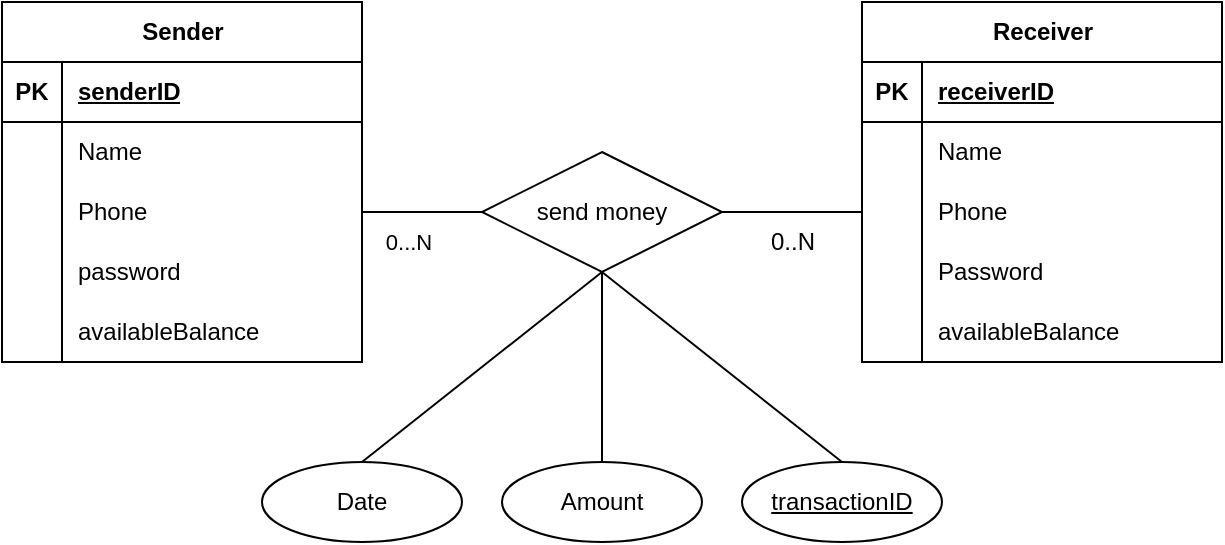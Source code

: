 <mxfile version="24.2.1" type="device">
  <diagram name="Page-1" id="G0FJK2sXdaPLzJNORhh8">
    <mxGraphModel dx="794" dy="412" grid="1" gridSize="10" guides="1" tooltips="1" connect="1" arrows="1" fold="1" page="1" pageScale="1" pageWidth="850" pageHeight="1100" math="0" shadow="0">
      <root>
        <mxCell id="0" />
        <mxCell id="1" parent="0" />
        <mxCell id="1f7jlNRhW0pJp8NZgKrl-14" value="Receiver" style="shape=table;startSize=30;container=1;collapsible=1;childLayout=tableLayout;fixedRows=1;rowLines=0;fontStyle=1;align=center;resizeLast=1;html=1;" parent="1" vertex="1">
          <mxGeometry x="570" y="130" width="180" height="180" as="geometry" />
        </mxCell>
        <mxCell id="1f7jlNRhW0pJp8NZgKrl-15" value="" style="shape=tableRow;horizontal=0;startSize=0;swimlaneHead=0;swimlaneBody=0;fillColor=none;collapsible=0;dropTarget=0;points=[[0,0.5],[1,0.5]];portConstraint=eastwest;top=0;left=0;right=0;bottom=1;" parent="1f7jlNRhW0pJp8NZgKrl-14" vertex="1">
          <mxGeometry y="30" width="180" height="30" as="geometry" />
        </mxCell>
        <mxCell id="1f7jlNRhW0pJp8NZgKrl-16" value="PK" style="shape=partialRectangle;connectable=0;fillColor=none;top=0;left=0;bottom=0;right=0;fontStyle=1;overflow=hidden;whiteSpace=wrap;html=1;" parent="1f7jlNRhW0pJp8NZgKrl-15" vertex="1">
          <mxGeometry width="30" height="30" as="geometry">
            <mxRectangle width="30" height="30" as="alternateBounds" />
          </mxGeometry>
        </mxCell>
        <mxCell id="1f7jlNRhW0pJp8NZgKrl-17" value="receiverID" style="shape=partialRectangle;connectable=0;fillColor=none;top=0;left=0;bottom=0;right=0;align=left;spacingLeft=6;fontStyle=5;overflow=hidden;whiteSpace=wrap;html=1;" parent="1f7jlNRhW0pJp8NZgKrl-15" vertex="1">
          <mxGeometry x="30" width="150" height="30" as="geometry">
            <mxRectangle width="150" height="30" as="alternateBounds" />
          </mxGeometry>
        </mxCell>
        <mxCell id="1f7jlNRhW0pJp8NZgKrl-18" value="" style="shape=tableRow;horizontal=0;startSize=0;swimlaneHead=0;swimlaneBody=0;fillColor=none;collapsible=0;dropTarget=0;points=[[0,0.5],[1,0.5]];portConstraint=eastwest;top=0;left=0;right=0;bottom=0;" parent="1f7jlNRhW0pJp8NZgKrl-14" vertex="1">
          <mxGeometry y="60" width="180" height="30" as="geometry" />
        </mxCell>
        <mxCell id="1f7jlNRhW0pJp8NZgKrl-19" value="" style="shape=partialRectangle;connectable=0;fillColor=none;top=0;left=0;bottom=0;right=0;editable=1;overflow=hidden;whiteSpace=wrap;html=1;" parent="1f7jlNRhW0pJp8NZgKrl-18" vertex="1">
          <mxGeometry width="30" height="30" as="geometry">
            <mxRectangle width="30" height="30" as="alternateBounds" />
          </mxGeometry>
        </mxCell>
        <mxCell id="1f7jlNRhW0pJp8NZgKrl-20" value="Name" style="shape=partialRectangle;connectable=0;fillColor=none;top=0;left=0;bottom=0;right=0;align=left;spacingLeft=6;overflow=hidden;whiteSpace=wrap;html=1;" parent="1f7jlNRhW0pJp8NZgKrl-18" vertex="1">
          <mxGeometry x="30" width="150" height="30" as="geometry">
            <mxRectangle width="150" height="30" as="alternateBounds" />
          </mxGeometry>
        </mxCell>
        <mxCell id="1f7jlNRhW0pJp8NZgKrl-21" value="" style="shape=tableRow;horizontal=0;startSize=0;swimlaneHead=0;swimlaneBody=0;fillColor=none;collapsible=0;dropTarget=0;points=[[0,0.5],[1,0.5]];portConstraint=eastwest;top=0;left=0;right=0;bottom=0;" parent="1f7jlNRhW0pJp8NZgKrl-14" vertex="1">
          <mxGeometry y="90" width="180" height="30" as="geometry" />
        </mxCell>
        <mxCell id="1f7jlNRhW0pJp8NZgKrl-22" value="" style="shape=partialRectangle;connectable=0;fillColor=none;top=0;left=0;bottom=0;right=0;editable=1;overflow=hidden;whiteSpace=wrap;html=1;" parent="1f7jlNRhW0pJp8NZgKrl-21" vertex="1">
          <mxGeometry width="30" height="30" as="geometry">
            <mxRectangle width="30" height="30" as="alternateBounds" />
          </mxGeometry>
        </mxCell>
        <mxCell id="1f7jlNRhW0pJp8NZgKrl-23" value="Phone" style="shape=partialRectangle;connectable=0;fillColor=none;top=0;left=0;bottom=0;right=0;align=left;spacingLeft=6;overflow=hidden;whiteSpace=wrap;html=1;" parent="1f7jlNRhW0pJp8NZgKrl-21" vertex="1">
          <mxGeometry x="30" width="150" height="30" as="geometry">
            <mxRectangle width="150" height="30" as="alternateBounds" />
          </mxGeometry>
        </mxCell>
        <mxCell id="1f7jlNRhW0pJp8NZgKrl-24" value="" style="shape=tableRow;horizontal=0;startSize=0;swimlaneHead=0;swimlaneBody=0;fillColor=none;collapsible=0;dropTarget=0;points=[[0,0.5],[1,0.5]];portConstraint=eastwest;top=0;left=0;right=0;bottom=0;" parent="1f7jlNRhW0pJp8NZgKrl-14" vertex="1">
          <mxGeometry y="120" width="180" height="30" as="geometry" />
        </mxCell>
        <mxCell id="1f7jlNRhW0pJp8NZgKrl-25" value="" style="shape=partialRectangle;connectable=0;fillColor=none;top=0;left=0;bottom=0;right=0;editable=1;overflow=hidden;whiteSpace=wrap;html=1;" parent="1f7jlNRhW0pJp8NZgKrl-24" vertex="1">
          <mxGeometry width="30" height="30" as="geometry">
            <mxRectangle width="30" height="30" as="alternateBounds" />
          </mxGeometry>
        </mxCell>
        <mxCell id="1f7jlNRhW0pJp8NZgKrl-26" value="Password" style="shape=partialRectangle;connectable=0;fillColor=none;top=0;left=0;bottom=0;right=0;align=left;spacingLeft=6;overflow=hidden;whiteSpace=wrap;html=1;" parent="1f7jlNRhW0pJp8NZgKrl-24" vertex="1">
          <mxGeometry x="30" width="150" height="30" as="geometry">
            <mxRectangle width="150" height="30" as="alternateBounds" />
          </mxGeometry>
        </mxCell>
        <mxCell id="1f7jlNRhW0pJp8NZgKrl-112" value="" style="shape=tableRow;horizontal=0;startSize=0;swimlaneHead=0;swimlaneBody=0;fillColor=none;collapsible=0;dropTarget=0;points=[[0,0.5],[1,0.5]];portConstraint=eastwest;top=0;left=0;right=0;bottom=0;" parent="1f7jlNRhW0pJp8NZgKrl-14" vertex="1">
          <mxGeometry y="150" width="180" height="30" as="geometry" />
        </mxCell>
        <mxCell id="1f7jlNRhW0pJp8NZgKrl-113" value="" style="shape=partialRectangle;connectable=0;fillColor=none;top=0;left=0;bottom=0;right=0;editable=1;overflow=hidden;whiteSpace=wrap;html=1;" parent="1f7jlNRhW0pJp8NZgKrl-112" vertex="1">
          <mxGeometry width="30" height="30" as="geometry">
            <mxRectangle width="30" height="30" as="alternateBounds" />
          </mxGeometry>
        </mxCell>
        <mxCell id="1f7jlNRhW0pJp8NZgKrl-114" value="availableBalance&amp;nbsp;" style="shape=partialRectangle;connectable=0;fillColor=none;top=0;left=0;bottom=0;right=0;align=left;spacingLeft=6;overflow=hidden;whiteSpace=wrap;html=1;" parent="1f7jlNRhW0pJp8NZgKrl-112" vertex="1">
          <mxGeometry x="30" width="150" height="30" as="geometry">
            <mxRectangle width="150" height="30" as="alternateBounds" />
          </mxGeometry>
        </mxCell>
        <mxCell id="1f7jlNRhW0pJp8NZgKrl-27" value="Sender" style="shape=table;startSize=30;container=1;collapsible=1;childLayout=tableLayout;fixedRows=1;rowLines=0;fontStyle=1;align=center;resizeLast=1;html=1;" parent="1" vertex="1">
          <mxGeometry x="140" y="130" width="180" height="180" as="geometry" />
        </mxCell>
        <mxCell id="1f7jlNRhW0pJp8NZgKrl-28" value="" style="shape=tableRow;horizontal=0;startSize=0;swimlaneHead=0;swimlaneBody=0;fillColor=none;collapsible=0;dropTarget=0;points=[[0,0.5],[1,0.5]];portConstraint=eastwest;top=0;left=0;right=0;bottom=1;" parent="1f7jlNRhW0pJp8NZgKrl-27" vertex="1">
          <mxGeometry y="30" width="180" height="30" as="geometry" />
        </mxCell>
        <mxCell id="1f7jlNRhW0pJp8NZgKrl-29" value="PK" style="shape=partialRectangle;connectable=0;fillColor=none;top=0;left=0;bottom=0;right=0;fontStyle=1;overflow=hidden;whiteSpace=wrap;html=1;" parent="1f7jlNRhW0pJp8NZgKrl-28" vertex="1">
          <mxGeometry width="30" height="30" as="geometry">
            <mxRectangle width="30" height="30" as="alternateBounds" />
          </mxGeometry>
        </mxCell>
        <mxCell id="1f7jlNRhW0pJp8NZgKrl-30" value="senderID" style="shape=partialRectangle;connectable=0;fillColor=none;top=0;left=0;bottom=0;right=0;align=left;spacingLeft=6;fontStyle=5;overflow=hidden;whiteSpace=wrap;html=1;" parent="1f7jlNRhW0pJp8NZgKrl-28" vertex="1">
          <mxGeometry x="30" width="150" height="30" as="geometry">
            <mxRectangle width="150" height="30" as="alternateBounds" />
          </mxGeometry>
        </mxCell>
        <mxCell id="1f7jlNRhW0pJp8NZgKrl-31" value="" style="shape=tableRow;horizontal=0;startSize=0;swimlaneHead=0;swimlaneBody=0;fillColor=none;collapsible=0;dropTarget=0;points=[[0,0.5],[1,0.5]];portConstraint=eastwest;top=0;left=0;right=0;bottom=0;" parent="1f7jlNRhW0pJp8NZgKrl-27" vertex="1">
          <mxGeometry y="60" width="180" height="30" as="geometry" />
        </mxCell>
        <mxCell id="1f7jlNRhW0pJp8NZgKrl-32" value="" style="shape=partialRectangle;connectable=0;fillColor=none;top=0;left=0;bottom=0;right=0;editable=1;overflow=hidden;whiteSpace=wrap;html=1;" parent="1f7jlNRhW0pJp8NZgKrl-31" vertex="1">
          <mxGeometry width="30" height="30" as="geometry">
            <mxRectangle width="30" height="30" as="alternateBounds" />
          </mxGeometry>
        </mxCell>
        <mxCell id="1f7jlNRhW0pJp8NZgKrl-33" value="Name" style="shape=partialRectangle;connectable=0;fillColor=none;top=0;left=0;bottom=0;right=0;align=left;spacingLeft=6;overflow=hidden;whiteSpace=wrap;html=1;" parent="1f7jlNRhW0pJp8NZgKrl-31" vertex="1">
          <mxGeometry x="30" width="150" height="30" as="geometry">
            <mxRectangle width="150" height="30" as="alternateBounds" />
          </mxGeometry>
        </mxCell>
        <mxCell id="1f7jlNRhW0pJp8NZgKrl-34" value="" style="shape=tableRow;horizontal=0;startSize=0;swimlaneHead=0;swimlaneBody=0;fillColor=none;collapsible=0;dropTarget=0;points=[[0,0.5],[1,0.5]];portConstraint=eastwest;top=0;left=0;right=0;bottom=0;" parent="1f7jlNRhW0pJp8NZgKrl-27" vertex="1">
          <mxGeometry y="90" width="180" height="30" as="geometry" />
        </mxCell>
        <mxCell id="1f7jlNRhW0pJp8NZgKrl-35" value="" style="shape=partialRectangle;connectable=0;fillColor=none;top=0;left=0;bottom=0;right=0;editable=1;overflow=hidden;whiteSpace=wrap;html=1;" parent="1f7jlNRhW0pJp8NZgKrl-34" vertex="1">
          <mxGeometry width="30" height="30" as="geometry">
            <mxRectangle width="30" height="30" as="alternateBounds" />
          </mxGeometry>
        </mxCell>
        <mxCell id="1f7jlNRhW0pJp8NZgKrl-36" value="Phone" style="shape=partialRectangle;connectable=0;fillColor=none;top=0;left=0;bottom=0;right=0;align=left;spacingLeft=6;overflow=hidden;whiteSpace=wrap;html=1;" parent="1f7jlNRhW0pJp8NZgKrl-34" vertex="1">
          <mxGeometry x="30" width="150" height="30" as="geometry">
            <mxRectangle width="150" height="30" as="alternateBounds" />
          </mxGeometry>
        </mxCell>
        <mxCell id="1f7jlNRhW0pJp8NZgKrl-37" value="" style="shape=tableRow;horizontal=0;startSize=0;swimlaneHead=0;swimlaneBody=0;fillColor=none;collapsible=0;dropTarget=0;points=[[0,0.5],[1,0.5]];portConstraint=eastwest;top=0;left=0;right=0;bottom=0;" parent="1f7jlNRhW0pJp8NZgKrl-27" vertex="1">
          <mxGeometry y="120" width="180" height="30" as="geometry" />
        </mxCell>
        <mxCell id="1f7jlNRhW0pJp8NZgKrl-38" value="" style="shape=partialRectangle;connectable=0;fillColor=none;top=0;left=0;bottom=0;right=0;editable=1;overflow=hidden;whiteSpace=wrap;html=1;" parent="1f7jlNRhW0pJp8NZgKrl-37" vertex="1">
          <mxGeometry width="30" height="30" as="geometry">
            <mxRectangle width="30" height="30" as="alternateBounds" />
          </mxGeometry>
        </mxCell>
        <mxCell id="1f7jlNRhW0pJp8NZgKrl-39" value="password" style="shape=partialRectangle;connectable=0;fillColor=none;top=0;left=0;bottom=0;right=0;align=left;spacingLeft=6;overflow=hidden;whiteSpace=wrap;html=1;" parent="1f7jlNRhW0pJp8NZgKrl-37" vertex="1">
          <mxGeometry x="30" width="150" height="30" as="geometry">
            <mxRectangle width="150" height="30" as="alternateBounds" />
          </mxGeometry>
        </mxCell>
        <mxCell id="1f7jlNRhW0pJp8NZgKrl-96" value="" style="shape=tableRow;horizontal=0;startSize=0;swimlaneHead=0;swimlaneBody=0;fillColor=none;collapsible=0;dropTarget=0;points=[[0,0.5],[1,0.5]];portConstraint=eastwest;top=0;left=0;right=0;bottom=0;" parent="1f7jlNRhW0pJp8NZgKrl-27" vertex="1">
          <mxGeometry y="150" width="180" height="30" as="geometry" />
        </mxCell>
        <mxCell id="1f7jlNRhW0pJp8NZgKrl-97" value="" style="shape=partialRectangle;connectable=0;fillColor=none;top=0;left=0;bottom=0;right=0;editable=1;overflow=hidden;whiteSpace=wrap;html=1;" parent="1f7jlNRhW0pJp8NZgKrl-96" vertex="1">
          <mxGeometry width="30" height="30" as="geometry">
            <mxRectangle width="30" height="30" as="alternateBounds" />
          </mxGeometry>
        </mxCell>
        <mxCell id="1f7jlNRhW0pJp8NZgKrl-98" value="availableBalance&amp;nbsp;" style="shape=partialRectangle;connectable=0;fillColor=none;top=0;left=0;bottom=0;right=0;align=left;spacingLeft=6;overflow=hidden;whiteSpace=wrap;html=1;" parent="1f7jlNRhW0pJp8NZgKrl-96" vertex="1">
          <mxGeometry x="30" width="150" height="30" as="geometry">
            <mxRectangle width="150" height="30" as="alternateBounds" />
          </mxGeometry>
        </mxCell>
        <mxCell id="1f7jlNRhW0pJp8NZgKrl-116" value="send money" style="shape=rhombus;perimeter=rhombusPerimeter;whiteSpace=wrap;html=1;align=center;" parent="1" vertex="1">
          <mxGeometry x="380" y="205" width="120" height="60" as="geometry" />
        </mxCell>
        <mxCell id="1f7jlNRhW0pJp8NZgKrl-122" value="" style="endArrow=none;html=1;rounded=0;exitX=1;exitY=0.5;exitDx=0;exitDy=0;entryX=0;entryY=0.5;entryDx=0;entryDy=0;" parent="1" source="1f7jlNRhW0pJp8NZgKrl-34" target="1f7jlNRhW0pJp8NZgKrl-116" edge="1">
          <mxGeometry relative="1" as="geometry">
            <mxPoint x="340" y="360" as="sourcePoint" />
            <mxPoint x="220" y="400" as="targetPoint" />
          </mxGeometry>
        </mxCell>
        <mxCell id="1f7jlNRhW0pJp8NZgKrl-125" value="0...N" style="edgeLabel;html=1;align=center;verticalAlign=middle;resizable=0;points=[];" parent="1f7jlNRhW0pJp8NZgKrl-122" vertex="1" connectable="0">
          <mxGeometry x="-0.379" y="-4" relative="1" as="geometry">
            <mxPoint x="4" y="11" as="offset" />
          </mxGeometry>
        </mxCell>
        <mxCell id="1f7jlNRhW0pJp8NZgKrl-123" value="" style="endArrow=none;html=1;rounded=0;entryX=0;entryY=0.5;entryDx=0;entryDy=0;exitX=1;exitY=0.5;exitDx=0;exitDy=0;" parent="1" target="1f7jlNRhW0pJp8NZgKrl-21" edge="1" source="1f7jlNRhW0pJp8NZgKrl-116">
          <mxGeometry relative="1" as="geometry">
            <mxPoint x="480" y="360" as="sourcePoint" />
            <mxPoint x="640" y="360" as="targetPoint" />
          </mxGeometry>
        </mxCell>
        <mxCell id="1f7jlNRhW0pJp8NZgKrl-126" value="0..N" style="text;html=1;align=center;verticalAlign=middle;resizable=0;points=[];autosize=1;strokeColor=none;fillColor=none;" parent="1" vertex="1">
          <mxGeometry x="510" y="235" width="50" height="30" as="geometry" />
        </mxCell>
        <mxCell id="1f7jlNRhW0pJp8NZgKrl-127" value="transactionID" style="ellipse;whiteSpace=wrap;html=1;align=center;fontStyle=4;" parent="1" vertex="1">
          <mxGeometry x="510" y="360" width="100" height="40" as="geometry" />
        </mxCell>
        <mxCell id="1f7jlNRhW0pJp8NZgKrl-128" value="Amount" style="ellipse;whiteSpace=wrap;html=1;align=center;" parent="1" vertex="1">
          <mxGeometry x="390" y="360" width="100" height="40" as="geometry" />
        </mxCell>
        <mxCell id="1f7jlNRhW0pJp8NZgKrl-133" value="" style="endArrow=none;html=1;rounded=0;entryX=0.5;entryY=1;entryDx=0;entryDy=0;exitX=0.5;exitY=0;exitDx=0;exitDy=0;" parent="1" target="1f7jlNRhW0pJp8NZgKrl-116" edge="1" source="1f7jlNRhW0pJp8NZgKrl-128">
          <mxGeometry relative="1" as="geometry">
            <mxPoint x="360" y="440" as="sourcePoint" />
            <mxPoint x="410" y="390" as="targetPoint" />
          </mxGeometry>
        </mxCell>
        <mxCell id="1f7jlNRhW0pJp8NZgKrl-134" value="" style="endArrow=none;html=1;rounded=0;exitX=0.5;exitY=1;exitDx=0;exitDy=0;entryX=0.5;entryY=0;entryDx=0;entryDy=0;" parent="1" edge="1" target="1f7jlNRhW0pJp8NZgKrl-127" source="1f7jlNRhW0pJp8NZgKrl-116">
          <mxGeometry relative="1" as="geometry">
            <mxPoint x="425" y="389" as="sourcePoint" />
            <mxPoint x="510" y="440" as="targetPoint" />
          </mxGeometry>
        </mxCell>
        <mxCell id="ONGskJuGqO_TmkxYSL5r-2" value="Date" style="ellipse;whiteSpace=wrap;html=1;align=center;" vertex="1" parent="1">
          <mxGeometry x="270" y="360" width="100" height="40" as="geometry" />
        </mxCell>
        <mxCell id="ONGskJuGqO_TmkxYSL5r-3" value="" style="endArrow=none;html=1;rounded=0;entryX=0.5;entryY=1;entryDx=0;entryDy=0;exitX=0.5;exitY=0;exitDx=0;exitDy=0;" edge="1" parent="1" source="ONGskJuGqO_TmkxYSL5r-2" target="1f7jlNRhW0pJp8NZgKrl-116">
          <mxGeometry relative="1" as="geometry">
            <mxPoint x="450" y="370" as="sourcePoint" />
            <mxPoint x="450" y="275" as="targetPoint" />
          </mxGeometry>
        </mxCell>
      </root>
    </mxGraphModel>
  </diagram>
</mxfile>
